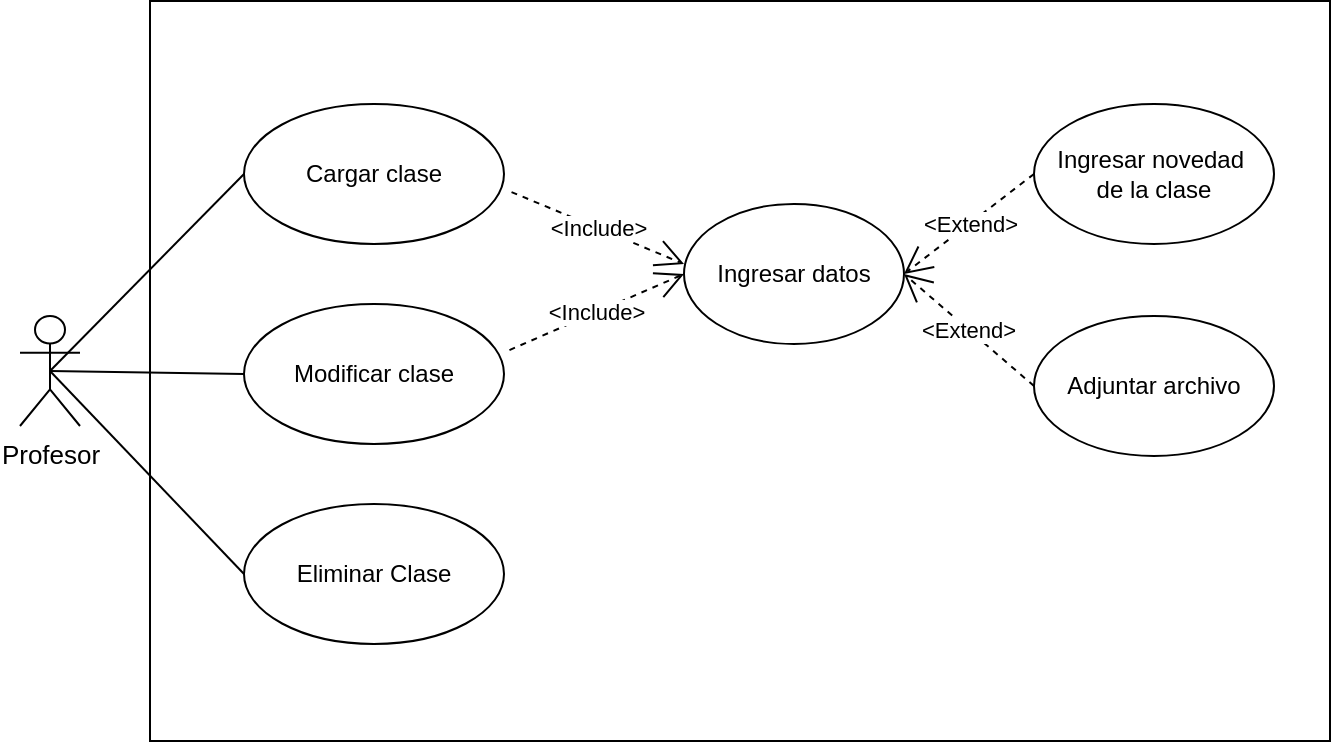 <mxfile version="24.8.3">
  <diagram name="Página-1" id="lH2x8hc2FWPRXYCgXoh3">
    <mxGraphModel dx="978" dy="558" grid="1" gridSize="10" guides="1" tooltips="1" connect="1" arrows="1" fold="1" page="1" pageScale="1" pageWidth="827" pageHeight="1169" math="0" shadow="0">
      <root>
        <mxCell id="0" />
        <mxCell id="1" parent="0" />
        <mxCell id="dfaSExwk2BpBwGWK31wq-12" value="" style="rounded=0;whiteSpace=wrap;html=1;" parent="1" vertex="1">
          <mxGeometry x="200" y="68.5" width="590" height="370" as="geometry" />
        </mxCell>
        <mxCell id="f4uUKKHgovcNgFXcEX6c-33" style="rounded=0;orthogonalLoop=1;jettySize=auto;html=1;exitX=0.5;exitY=0.5;exitDx=0;exitDy=0;exitPerimeter=0;entryX=0;entryY=0.5;entryDx=0;entryDy=0;strokeColor=default;endArrow=none;endFill=0;" parent="1" source="f4uUKKHgovcNgFXcEX6c-5" target="dfaSExwk2BpBwGWK31wq-2" edge="1">
          <mxGeometry relative="1" as="geometry">
            <mxPoint x="260" y="155" as="targetPoint" />
          </mxGeometry>
        </mxCell>
        <mxCell id="f4uUKKHgovcNgFXcEX6c-34" style="rounded=0;orthogonalLoop=1;jettySize=auto;html=1;exitX=0.5;exitY=0.5;exitDx=0;exitDy=0;exitPerimeter=0;entryX=0;entryY=0.5;entryDx=0;entryDy=0;endArrow=none;endFill=0;" parent="1" source="f4uUKKHgovcNgFXcEX6c-5" target="dfaSExwk2BpBwGWK31wq-3" edge="1">
          <mxGeometry relative="1" as="geometry">
            <mxPoint x="260" y="255" as="targetPoint" />
          </mxGeometry>
        </mxCell>
        <mxCell id="f4uUKKHgovcNgFXcEX6c-35" style="rounded=0;orthogonalLoop=1;jettySize=auto;html=1;entryX=0;entryY=0.5;entryDx=0;entryDy=0;endArrow=none;endFill=0;exitX=0.5;exitY=0.5;exitDx=0;exitDy=0;exitPerimeter=0;" parent="1" source="f4uUKKHgovcNgFXcEX6c-5" target="dfaSExwk2BpBwGWK31wq-4" edge="1">
          <mxGeometry relative="1" as="geometry">
            <mxPoint x="160" y="240" as="sourcePoint" />
            <mxPoint x="260" y="355" as="targetPoint" />
          </mxGeometry>
        </mxCell>
        <mxCell id="f4uUKKHgovcNgFXcEX6c-5" value="Profesor" style="shape=umlActor;verticalLabelPosition=bottom;verticalAlign=top;html=1;fontSize=13;" parent="1" vertex="1">
          <mxGeometry x="135" y="226" width="30" height="55" as="geometry" />
        </mxCell>
        <mxCell id="dfaSExwk2BpBwGWK31wq-2" value="Cargar clase" style="ellipse;whiteSpace=wrap;html=1;" parent="1" vertex="1">
          <mxGeometry x="247" y="120" width="130" height="70" as="geometry" />
        </mxCell>
        <mxCell id="dfaSExwk2BpBwGWK31wq-3" value="Modificar clase" style="ellipse;whiteSpace=wrap;html=1;" parent="1" vertex="1">
          <mxGeometry x="247" y="220" width="130" height="70" as="geometry" />
        </mxCell>
        <mxCell id="dfaSExwk2BpBwGWK31wq-4" value="Eliminar Clase" style="ellipse;whiteSpace=wrap;html=1;" parent="1" vertex="1">
          <mxGeometry x="247" y="320" width="130" height="70" as="geometry" />
        </mxCell>
        <mxCell id="dfaSExwk2BpBwGWK31wq-5" value="Ingresar datos" style="ellipse;whiteSpace=wrap;html=1;" parent="1" vertex="1">
          <mxGeometry x="467" y="170" width="110" height="70" as="geometry" />
        </mxCell>
        <mxCell id="dfaSExwk2BpBwGWK31wq-6" value="&amp;lt;Include&amp;gt;" style="endArrow=open;endSize=12;dashed=1;html=1;rounded=0;exitX=1.029;exitY=0.629;exitDx=0;exitDy=0;exitPerimeter=0;" parent="1" source="dfaSExwk2BpBwGWK31wq-2" edge="1">
          <mxGeometry width="160" relative="1" as="geometry">
            <mxPoint x="337" y="170" as="sourcePoint" />
            <mxPoint x="467" y="200" as="targetPoint" />
          </mxGeometry>
        </mxCell>
        <mxCell id="dfaSExwk2BpBwGWK31wq-7" value="&amp;lt;Include&amp;gt;" style="endArrow=open;endSize=12;dashed=1;html=1;rounded=0;exitX=1.021;exitY=0.329;exitDx=0;exitDy=0;exitPerimeter=0;entryX=0;entryY=0.5;entryDx=0;entryDy=0;" parent="1" source="dfaSExwk2BpBwGWK31wq-3" target="dfaSExwk2BpBwGWK31wq-5" edge="1">
          <mxGeometry width="160" relative="1" as="geometry">
            <mxPoint x="401" y="210" as="sourcePoint" />
            <mxPoint x="417" y="336" as="targetPoint" />
          </mxGeometry>
        </mxCell>
        <mxCell id="dfaSExwk2BpBwGWK31wq-8" value="Ingresar novedad&amp;nbsp;&lt;div&gt;de la clase&lt;/div&gt;" style="ellipse;whiteSpace=wrap;html=1;" parent="1" vertex="1">
          <mxGeometry x="642" y="120" width="120" height="70" as="geometry" />
        </mxCell>
        <mxCell id="dfaSExwk2BpBwGWK31wq-9" value="Adjuntar archivo" style="ellipse;whiteSpace=wrap;html=1;" parent="1" vertex="1">
          <mxGeometry x="642" y="226" width="120" height="70" as="geometry" />
        </mxCell>
        <mxCell id="dfaSExwk2BpBwGWK31wq-10" value="&amp;lt;Extend&amp;gt;" style="endArrow=open;endSize=12;dashed=1;html=1;rounded=0;exitX=0;exitY=0.5;exitDx=0;exitDy=0;" parent="1" source="dfaSExwk2BpBwGWK31wq-8" edge="1">
          <mxGeometry width="160" relative="1" as="geometry">
            <mxPoint x="477" y="120" as="sourcePoint" />
            <mxPoint x="577" y="205" as="targetPoint" />
          </mxGeometry>
        </mxCell>
        <mxCell id="dfaSExwk2BpBwGWK31wq-11" value="&amp;lt;Extend&amp;gt;" style="endArrow=open;endSize=12;dashed=1;html=1;rounded=0;entryX=1;entryY=0.5;entryDx=0;entryDy=0;exitX=0;exitY=0.5;exitDx=0;exitDy=0;" parent="1" source="dfaSExwk2BpBwGWK31wq-9" target="dfaSExwk2BpBwGWK31wq-5" edge="1">
          <mxGeometry width="160" relative="1" as="geometry">
            <mxPoint x="617" y="260" as="sourcePoint" />
            <mxPoint x="568" y="296" as="targetPoint" />
          </mxGeometry>
        </mxCell>
      </root>
    </mxGraphModel>
  </diagram>
</mxfile>

